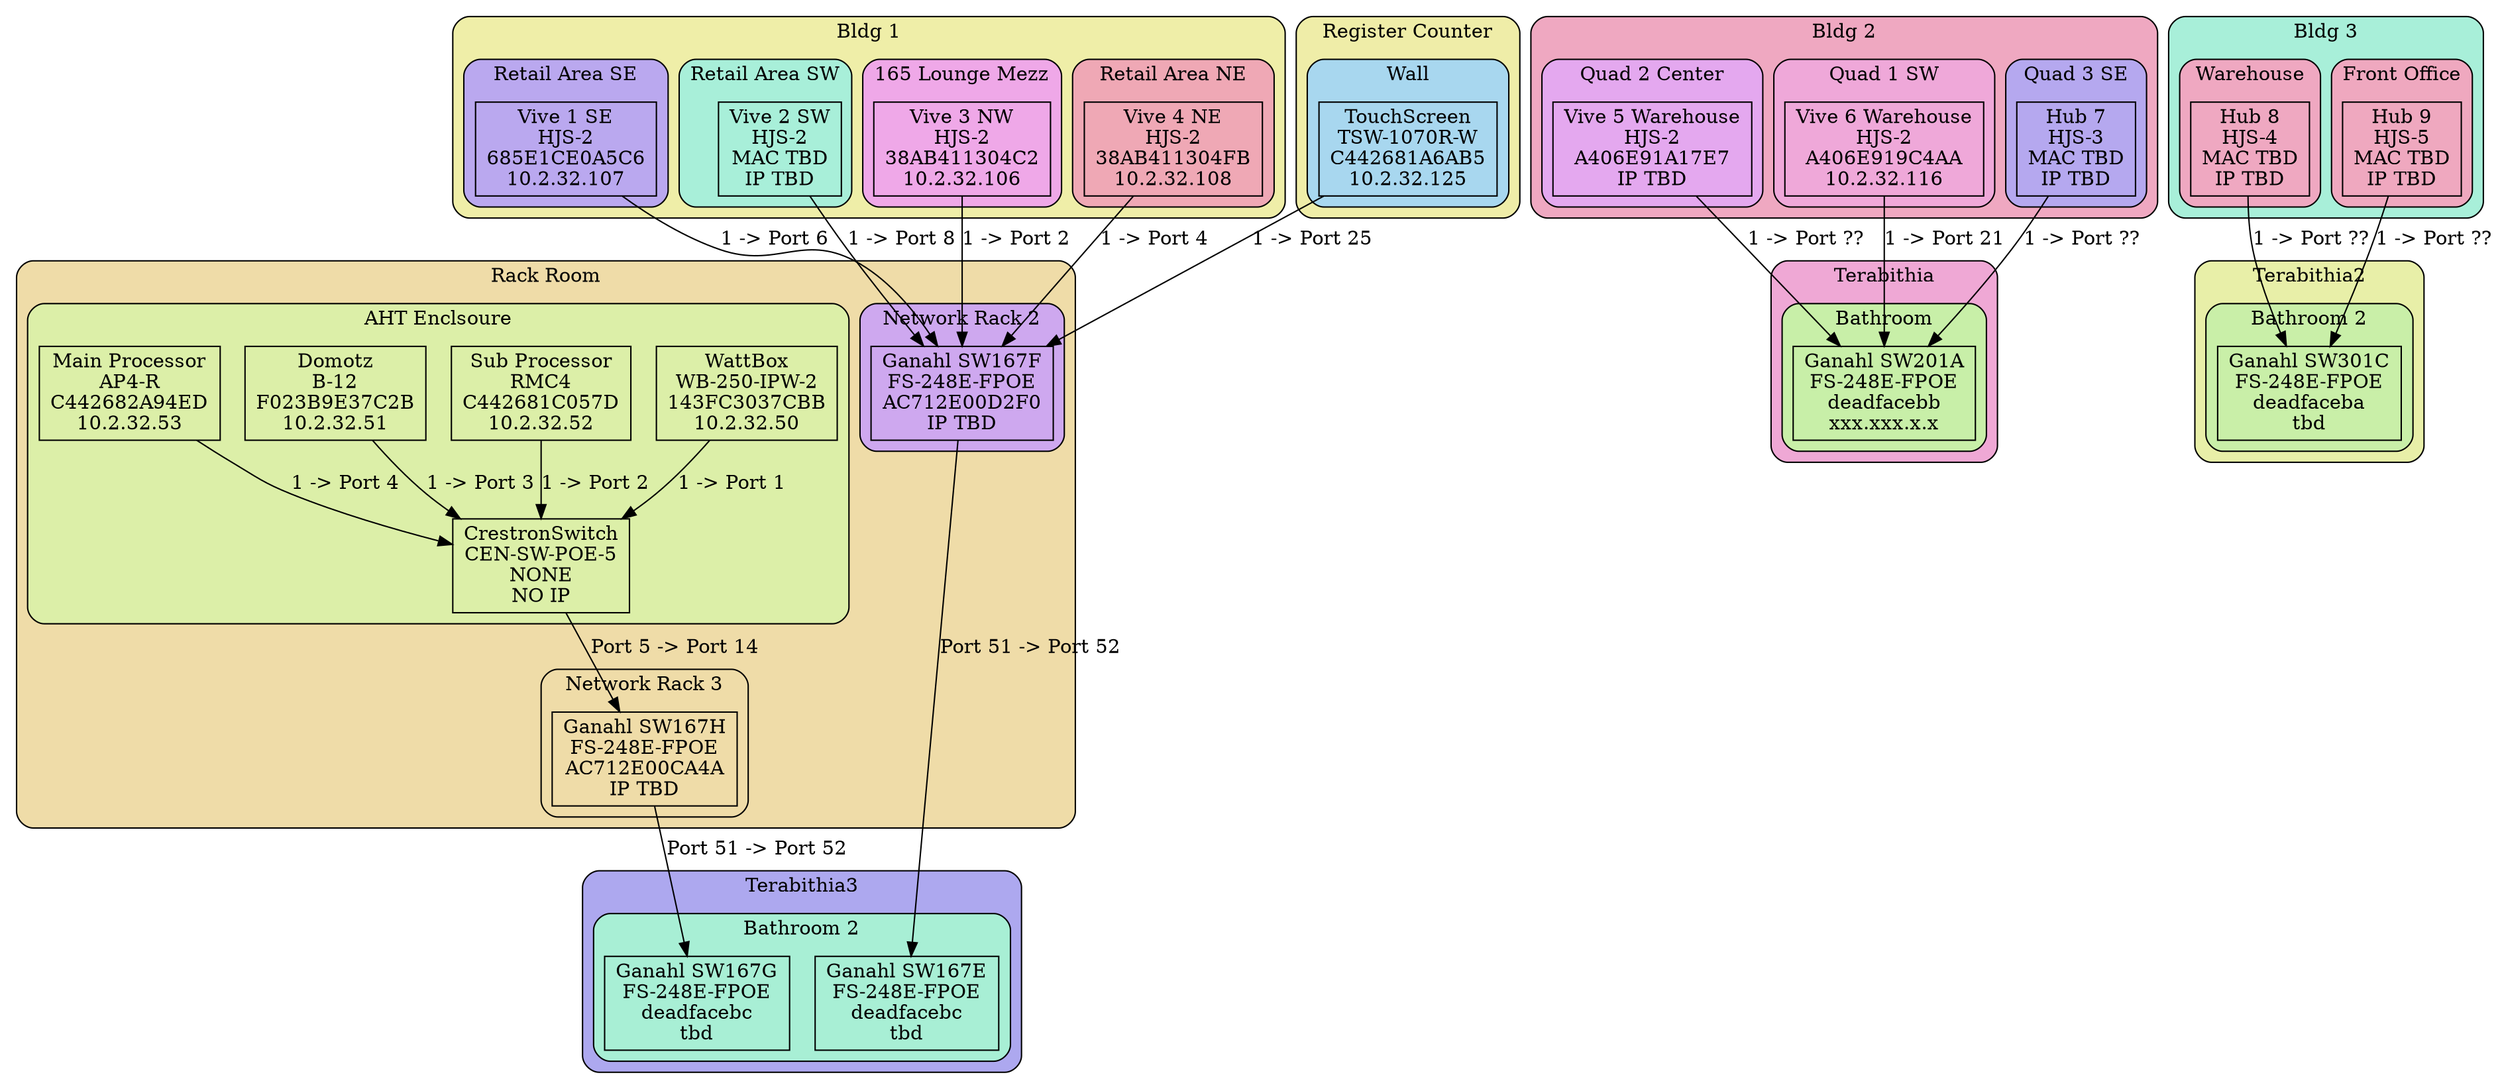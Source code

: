 digraph NetworkDiagram {
    node [shape=box];

    subgraph cluster_Rack_Room {
        label = "Rack Room";
        style = "filled,rounded";
        fillcolor = "#efdca8";
        subgraph cluster_Rack_Room_Network_Rack_2 {
            label = "Network Rack 2";
            style = "filled,rounded";
            fillcolor = "#cea8ef";
            "Ganahl SW167F" [label="Ganahl SW167F\nFS-248E-FPOE\nAC712E00D2F0\nIP TBD"];
        }
        subgraph cluster_Rack_Room_Network_Rack_3 {
            label = "Network Rack 3";
            style = "filled,rounded";
            fillcolor = "#efdca8";
            "Ganahl SW167H" [label="Ganahl SW167H\nFS-248E-FPOE\nAC712E00CA4A\nIP TBD"];
        }
        subgraph cluster_Rack_Room_AHT_Enclsoure {
            label = "AHT Enclsoure";
            style = "filled,rounded";
            fillcolor = "#dcefa8";
            "CrestronSwitch" [label="CrestronSwitch\nCEN-SW-POE-5\nNONE\nNO IP"];
            "WattBox" [label="WattBox\nWB-250-IPW-2\n143FC3037CBB\n10.2.32.50"];
            "Sub Processor" [label="Sub Processor\nRMC4\nC442681C057D\n10.2.32.52"];
            "Domotz" [label="Domotz\nB-12\nF023B9E37C2B\n10.2.32.51"];
            "Main Processor" [label="Main Processor\nAP4-R\nC442682A94ED\n10.2.32.53"];
        }
    }

    subgraph cluster_Bldg_1 {
        label = "Bldg 1";
        style = "filled,rounded";
        fillcolor = "#efeea8";
        subgraph cluster_Bldg_1_Retail_Area_SE {
            label = "Retail Area SE";
            style = "filled,rounded";
            fillcolor = "#baa8ef";
            "Vive 1 SE" [label="Vive 1 SE\nHJS-2\n685E1CE0A5C6\n10.2.32.107"];
        }
        subgraph cluster_Bldg_1_Retail_Area_SW {
            label = "Retail Area SW";
            style = "filled,rounded";
            fillcolor = "#a8efd9";
            "Vive 2 SW" [label="Vive 2 SW\nHJS-2\nMAC TBD\nIP TBD"];
        }
        subgraph cluster_Bldg_1_165_Lounge_Mezz {
            label = "165 Lounge Mezz";
            style = "filled,rounded";
            fillcolor = "#efa8e8";
            "Vive 3 NW" [label="Vive 3 NW\nHJS-2\n38AB411304C2\n10.2.32.106"];
        }
        subgraph cluster_Bldg_1_Retail_Area_NE {
            label = "Retail Area NE";
            style = "filled,rounded";
            fillcolor = "#efa8b5";
            "Vive 4 NE" [label="Vive 4 NE\nHJS-2\n38AB411304FB\n10.2.32.108"];
        }
    }

    subgraph cluster_Bldg_2 {
        label = "Bldg 2";
        style = "filled,rounded";
        fillcolor = "#efa8c1";
        subgraph cluster_Bldg_2_Quad_2_Center {
            label = "Quad 2 Center";
            style = "filled,rounded";
            fillcolor = "#e4a8ef";
            "Vive 5 Warehouse" [label="Vive 5 Warehouse\nHJS-2\nA406E91A17E7\nIP TBD"];
        }
        subgraph cluster_Bldg_2_Quad_1_SW {
            label = "Quad 1 SW";
            style = "filled,rounded";
            fillcolor = "#efa8d9";
            "Vive 6 Warehouse" [label="Vive 6 Warehouse\nHJS-2\nA406E919C4AA\n10.2.32.116"];
        }
        subgraph cluster_Bldg_2_Quad_3_SE {
            label = "Quad 3 SE";
            style = "filled,rounded";
            fillcolor = "#b5a8ef";
            "Hub 7" [label="Hub 7\nHJS-3\nMAC TBD\nIP TBD"];
        }
    }

    subgraph cluster_Bldg_3 {
        label = "Bldg 3";
        style = "filled,rounded";
        fillcolor = "#a8efd9";
        subgraph cluster_Bldg_3_Warehouse {
            label = "Warehouse";
            style = "filled,rounded";
            fillcolor = "#efa8c1";
            "Hub 8" [label="Hub 8\nHJS-4\nMAC TBD\nIP TBD"];
        }
        subgraph cluster_Bldg_3_Front_Office {
            label = "Front Office";
            style = "filled,rounded";
            fillcolor = "#efa8bf";
            "Hub 9" [label="Hub 9\nHJS-5\nMAC TBD\nIP TBD"];
        }
    }

    subgraph cluster_Register_Counter {
        label = "Register Counter";
        style = "filled,rounded";
        fillcolor = "#efeda8";
        subgraph cluster_Register_Counter_Wall {
            label = "Wall";
            style = "filled,rounded";
            fillcolor = "#a8d7ef";
            "TouchScreen" [label="TouchScreen\nTSW-1070R-W\nC442681A6AB5\n10.2.32.125"];
        }
    }

    subgraph cluster_Terabithia {
        label = "Terabithia";
        style = "filled,rounded";
        fillcolor = "#efa8d5";
        subgraph cluster_Terabithia_Bathroom {
            label = "Bathroom";
            style = "filled,rounded";
            fillcolor = "#c8efa8";
            "Ganahl SW201A" [label="Ganahl SW201A\nFS-248E-FPOE\ndeadfacebb\nxxx.xxx.x.x"];
        }
    }

    subgraph cluster_Terabithia2 {
        label = "Terabithia2";
        style = "filled,rounded";
        fillcolor = "#e8efa8";
        subgraph cluster_Terabithia2_Bathroom_2 {
            label = "Bathroom 2";
            style = "filled,rounded";
            fillcolor = "#c9efa8";
            "Ganahl SW301C" [label="Ganahl SW301C\nFS-248E-FPOE\ndeadfaceba\ntbd"];
        }
    }

    subgraph cluster_Terabithia3 {
        label = "Terabithia3";
        style = "filled,rounded";
        fillcolor = "#ada8ef";
        subgraph cluster_Terabithia3_Bathroom_2 {
            label = "Bathroom 2";
            style = "filled,rounded";
            fillcolor = "#a8efd5";
            "Ganahl SW167E" [label="Ganahl SW167E\nFS-248E-FPOE\ndeadfacebc\ntbd"];
            "Ganahl SW167G" [label="Ganahl SW167G\nFS-248E-FPOE\ndeadfacebc\ntbd"];
        }
    }

    "Ganahl SW167F" -> "Ganahl SW167E" [label="Port 51 -> Port 52"];
    "Ganahl SW167H" -> "Ganahl SW167G" [label="Port 51 -> Port 52"];
    "CrestronSwitch" -> "Ganahl SW167H" [label="Port 5 -> Port 14"];
    "WattBox" -> "CrestronSwitch" [label="1 -> Port 1"];
    "Sub Processor" -> "CrestronSwitch" [label="1 -> Port 2"];
    "Domotz" -> "CrestronSwitch" [label="1 -> Port 3"];
    "Main Processor" -> "CrestronSwitch" [label="1 -> Port 4"];
    "Vive 1 SE" -> "Ganahl SW167F" [label="1 -> Port 6"];
    "Vive 2 SW" -> "Ganahl SW167F" [label="1 -> Port 8"];
    "Vive 3 NW" -> "Ganahl SW167F" [label="1 -> Port 2"];
    "Vive 4 NE" -> "Ganahl SW167F" [label="1 -> Port 4"];
    "Vive 5 Warehouse" -> "Ganahl SW201A" [label="1 -> Port ??"];
    "Vive 6 Warehouse" -> "Ganahl SW201A" [label="1 -> Port 21"];
    "Hub 7" -> "Ganahl SW201A" [label="1 -> Port ??"];
    "Hub 8" -> "Ganahl SW301C" [label="1 -> Port ??"];
    "Hub 9" -> "Ganahl SW301C" [label="1 -> Port ??"];
    "TouchScreen" -> "Ganahl SW167F" [label="1 -> Port 25"];
}
